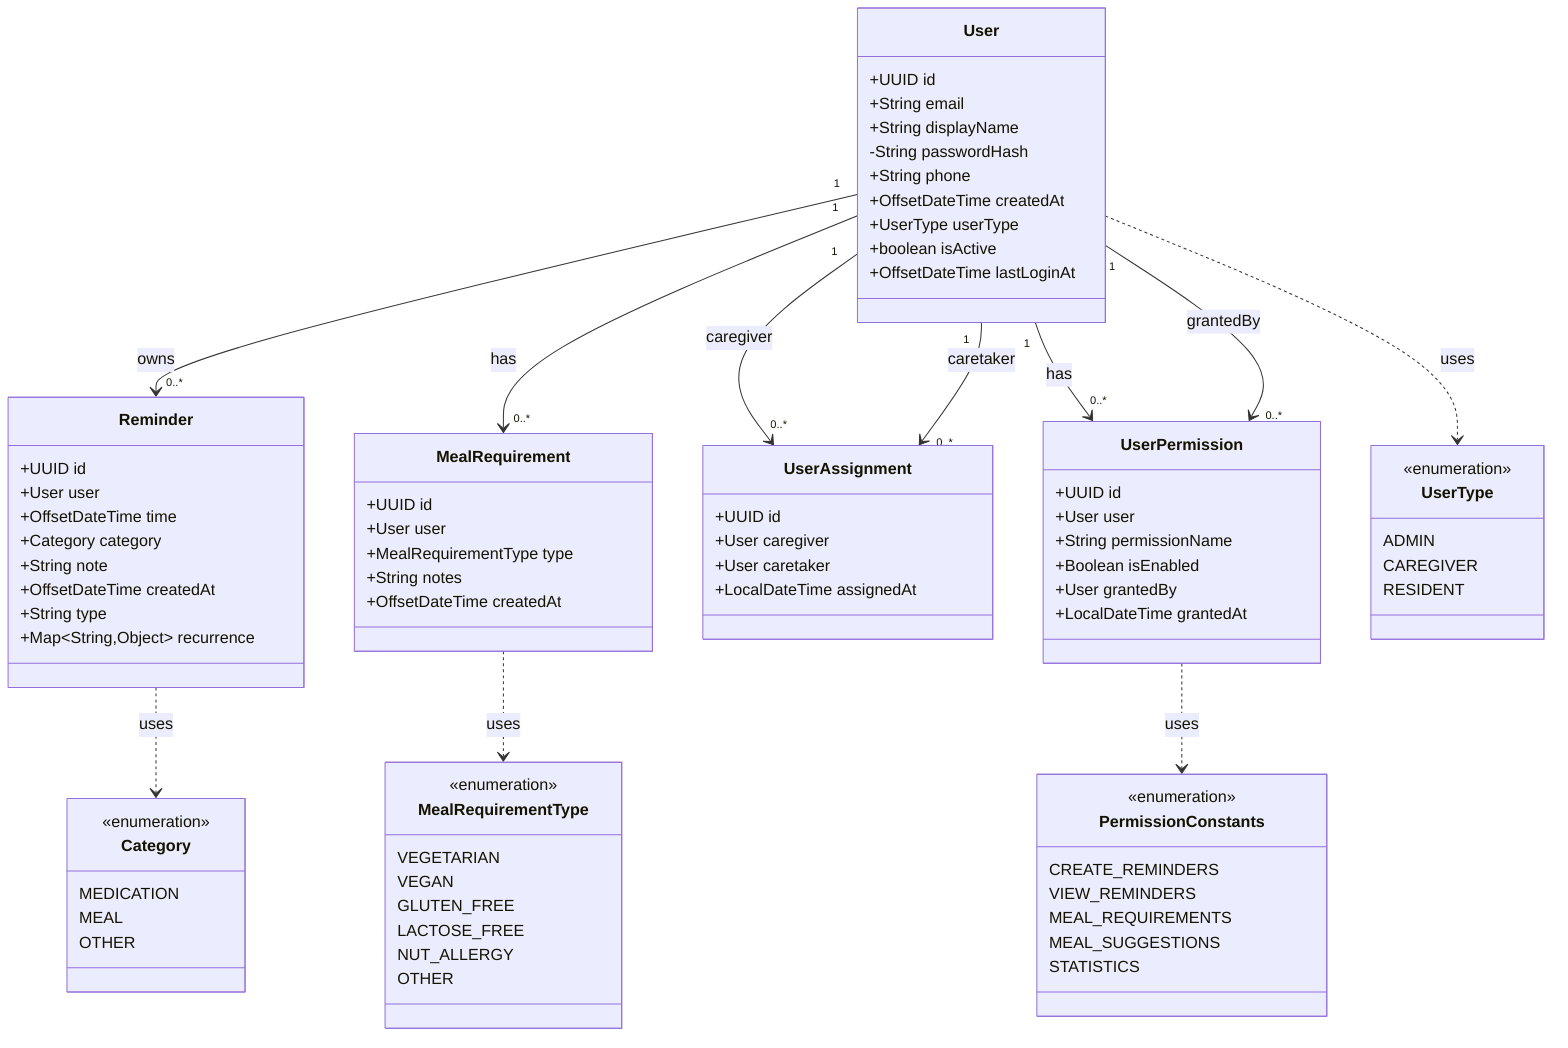 classDiagram
  class User {
    +UUID id
    +String email
    +String displayName
    -String passwordHash
    +String phone
    +OffsetDateTime createdAt
    +UserType userType
    +boolean isActive
    +OffsetDateTime lastLoginAt
  }

  class Reminder {
    +UUID id
    +User user
    +OffsetDateTime time
    +Category category
    +String note
    +OffsetDateTime createdAt
    +String type
    +Map~String,Object~ recurrence
  }

  class MealRequirement {
    +UUID id
    +User user
    +MealRequirementType type
    +String notes
    +OffsetDateTime createdAt
  }

  class UserAssignment {
    +UUID id
    +User caregiver
    +User caretaker
    +LocalDateTime assignedAt
  }

  class UserPermission {
    +UUID id
    +User user
    +String permissionName
    +Boolean isEnabled
    +User grantedBy
    +LocalDateTime grantedAt
  }

  class Category {
    <<enumeration>>
    MEDICATION
    MEAL
    OTHER
  }

  class MealRequirementType {
    <<enumeration>>
    VEGETARIAN
    VEGAN
    GLUTEN_FREE
    LACTOSE_FREE
    NUT_ALLERGY
    OTHER
  }

  class UserType {
    <<enumeration>>
    ADMIN
    CAREGIVER
    RESIDENT
  }

  class PermissionConstants {
    <<enumeration>>
    CREATE_REMINDERS
    VIEW_REMINDERS
    MEAL_REQUIREMENTS
    MEAL_SUGGESTIONS
    STATISTICS
  }

  User "1" --> "0..*" Reminder : owns
  User "1" --> "0..*" MealRequirement : has
  User "1" --> "0..*" UserAssignment : caregiver
  User "1" --> "0..*" UserAssignment : caretaker
  User "1" --> "0..*" UserPermission : has
  User "1" --> "0..*" UserPermission : grantedBy
  Reminder ..> Category : uses
  MealRequirement ..> MealRequirementType : uses
  User ..> UserType : uses
  UserPermission ..> PermissionConstants : uses